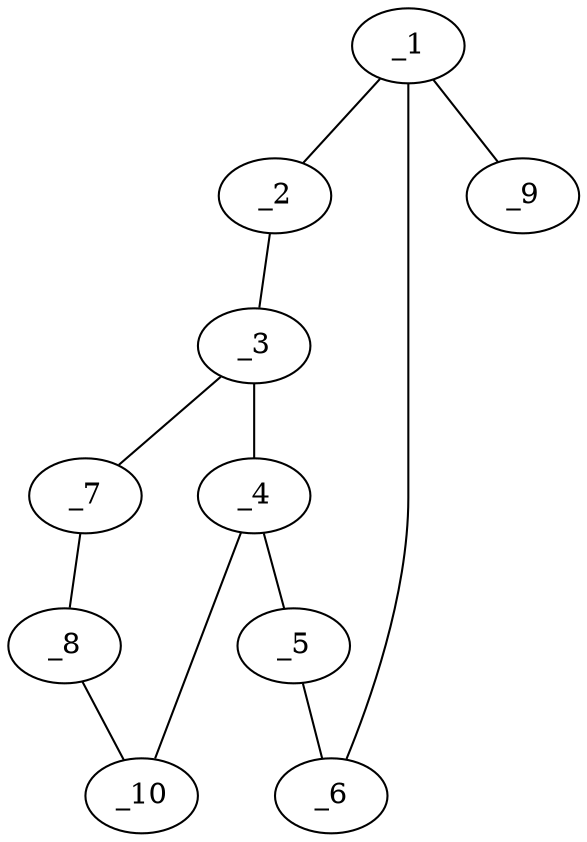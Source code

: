 graph molid675585 {
	_1	 [charge=0,
		chem=1,
		symbol="C  ",
		x="2.866",
		y="0.5"];
	_2	 [charge=0,
		chem=4,
		symbol="N  ",
		x="3.7321",
		y=1];
	_1 -- _2	 [valence=1];
	_6	 [charge=0,
		chem=4,
		symbol="N  ",
		x="2.866",
		y="-0.5"];
	_1 -- _6	 [valence=2];
	_9	 [charge=0,
		chem=5,
		symbol="S  ",
		x=2,
		y=1];
	_1 -- _9	 [valence=1];
	_3	 [charge=0,
		chem=1,
		symbol="C  ",
		x="4.5981",
		y="0.5"];
	_2 -- _3	 [valence=2];
	_4	 [charge=0,
		chem=1,
		symbol="C  ",
		x="4.5981",
		y="-0.5"];
	_3 -- _4	 [valence=1];
	_7	 [charge=0,
		chem=4,
		symbol="N  ",
		x="5.5491",
		y="0.809"];
	_3 -- _7	 [valence=1];
	_5	 [charge=0,
		chem=1,
		symbol="C  ",
		x="3.7321",
		y="-1"];
	_4 -- _5	 [valence=2];
	_10	 [charge=0,
		chem=4,
		symbol="N  ",
		x="5.5491",
		y="-0.809"];
	_4 -- _10	 [valence=1];
	_5 -- _6	 [valence=1];
	_8	 [charge=0,
		chem=4,
		symbol="N  ",
		x="6.1369",
		y=0];
	_7 -- _8	 [valence=2];
	_8 -- _10	 [valence=1];
}

